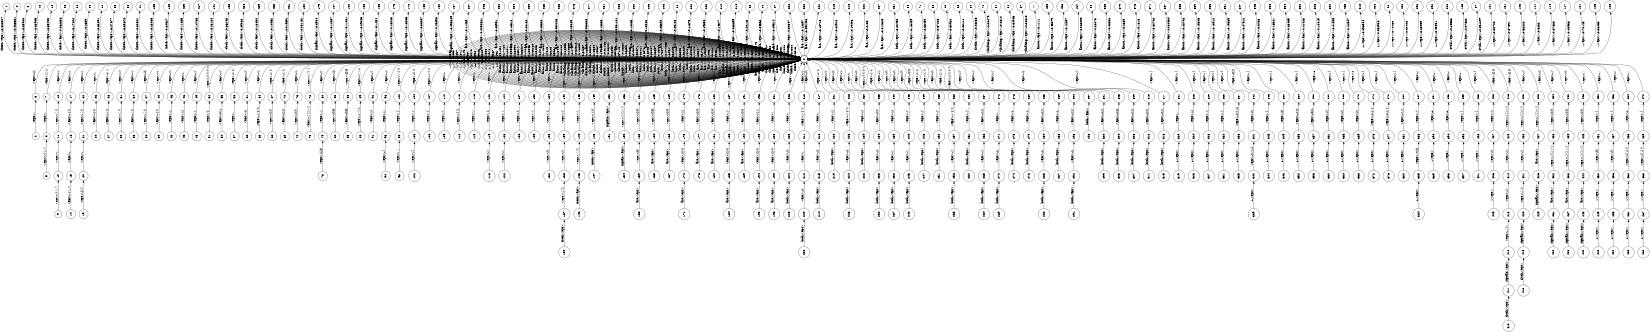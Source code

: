 digraph FST {
rankdir = LR;
size = "8.5,11";
label = "";
center = 1;
orientation = Landscape;
ranksep = "0.4";
nodesep = "0.25";
0 [label = "0", shape = circle, style = bold, fontsize = 14]
	0 -> 0 [label = "these:、/0.26516", fontsize = 14];
	0 -> 1 [label = "these:<eps>/-0.022827", fontsize = 14];
	0 -> 4 [label = "these:<eps>/-0.086631", fontsize = 14];
	0 -> 8 [label = "these:<eps>/-0.35926", fontsize = 14];
	0 -> 13 [label = "these:<eps>/-0.38905", fontsize = 14];
	0 -> 0 [label = "these:その/0.084534", fontsize = 14];
	0 -> 18 [label = "these:<eps>/-0.35442", fontsize = 14];
	0 -> 23 [label = "these:<eps>/0.062858", fontsize = 14];
	0 -> 0 [label = "these:この/-0.25365", fontsize = 14];
	0 -> 26 [label = "these:<eps>/-0.17022", fontsize = 14];
	0 -> 0 [label = "these:前記/0.087828", fontsize = 14];
	0 -> 0 [label = "these:し/0.30698", fontsize = 14];
	0 -> 0 [label = "these:これ/-0.30486", fontsize = 14];
	0 -> 29 [label = "these:<eps>/-0.2559", fontsize = 14];
	0 -> 32 [label = "these:<eps>/-0.63891", fontsize = 14];
	0 -> 35 [label = "these:<eps>/-0.27677", fontsize = 14];
	0 -> 0 [label = "these:する/0.28335", fontsize = 14];
	0 -> 0 [label = "these:各/-0.042006", fontsize = 14];
	0 -> 0 [label = "these:それ/-0.15692", fontsize = 14];
	0 -> 38 [label = "these:<eps>/-0.39678", fontsize = 14];
	0 -> 0 [label = "these:ら/-0.35437", fontsize = 14];
	0 -> 41 [label = "these:<eps>/-0.30541", fontsize = 14];
	0 -> 0 [label = "these:上記/0.086427", fontsize = 14];
	0 -> 0 [label = "these:それぞれ/0.067375", fontsize = 14];
	0 -> 0 [label = "these:両/-0.08912", fontsize = 14];
	0 -> 135 [label = "these:<eps>/-0.28025", fontsize = 14];
	0 -> 146 [label = "these:<eps>/0.20527", fontsize = 14];
	0 -> 409 [label = "these:<eps>/-0.11685", fontsize = 14];
	0 -> 417 [label = "these:<eps>/-0.14735", fontsize = 14];
	0 -> 141 [label = "these:<eps>/-0.28134", fontsize = 14];
	0 -> 153 [label = "clock:<eps>/-0.66246", fontsize = 14];
	0 -> 0 [label = "clock:時計/-0.27", fontsize = 14];
	0 -> 0 [label = "clock:ｌｋ/-0.058552", fontsize = 14];
	0 -> 424 [label = "clock:<eps>/0.29082", fontsize = 14];
	0 -> 429 [label = "clock:<eps>/-0.13454", fontsize = 14];
	0 -> 435 [label = "clock:<eps>/-0.14452", fontsize = 14];
	0 -> 441 [label = "clock:<eps>/-0.019591", fontsize = 14];
	0 -> 150 [label = "clock:<eps>/-0.051151", fontsize = 14];
	0 -> 0 [label = "clock:クロック/-0.75229", fontsize = 14];
	0 -> 0 [label = "clock:入力/0.26881", fontsize = 14];
	0 -> 0 [label = "clock:コラム/0.25119", fontsize = 14];
	0 -> 0 [label = "signals:データ/0.40807", fontsize = 14];
	0 -> 179 [label = "signals:<eps>/-0.3904", fontsize = 14];
	0 -> 0 [label = "signals:信号/-0.61987", fontsize = 14];
	0 -> 0 [label = "signals:波形/0.10457", fontsize = 14];
	0 -> 197 [label = "signals:<eps>/-0.12837", fontsize = 14];
	0 -> 192 [label = "signals:<eps>/-0.11021", fontsize = 14];
	0 -> 188 [label = "signals:<eps>/-0.29043", fontsize = 14];
	0 -> 183 [label = "signals:<eps>/-0.1454", fontsize = 14];
	0 -> 175 [label = "signals:<eps>/0.15048", fontsize = 14];
	0 -> 170 [label = "signals:<eps>/-0.15805", fontsize = 14];
	0 -> 166 [label = "signals:<eps>/-0.33067", fontsize = 14];
	0 -> 162 [label = "signals:<eps>/0.48898", fontsize = 14];
	0 -> 157 [label = "signals:<eps>/-0.095609", fontsize = 14];
	0 -> 0 [label = "are:それぞれ/-0.23583", fontsize = 14];
	0 -> 207 [label = "are:<eps>/-0.11469", fontsize = 14];
	0 -> 246 [label = "are:<eps>/0.0056521", fontsize = 14];
	0 -> 250 [label = "are:<eps>/-0.25991", fontsize = 14];
	0 -> 254 [label = "are:<eps>/-0.13518", fontsize = 14];
	0 -> 259 [label = "are:<eps>/-0.26132", fontsize = 14];
	0 -> 263 [label = "are:<eps>/-0.23338", fontsize = 14];
	0 -> 268 [label = "are:<eps>/-0.030046", fontsize = 14];
	0 -> 273 [label = "are:<eps>/0.25009", fontsize = 14];
	0 -> 277 [label = "are:<eps>/-0.088308", fontsize = 14];
	0 -> 281 [label = "are:<eps>/-0.18835", fontsize = 14];
	0 -> 286 [label = "are:<eps>/-0.0051101", fontsize = 14];
	0 -> 290 [label = "are:<eps>/-0.18065", fontsize = 14];
	0 -> 295 [label = "are:<eps>/0.15668", fontsize = 14];
	0 -> 298 [label = "are:<eps>/-0.25392", fontsize = 14];
	0 -> 50 [label = "are:<eps>/-0.23128", fontsize = 14];
	0 -> 0 [label = "are:を/-0.39481", fontsize = 14];
	0 -> 0 [label = "are:が/-0.48233", fontsize = 14];
	0 -> 0 [label = "are:に/0.1993", fontsize = 14];
	0 -> 0 [label = "are:れ/-0.11985", fontsize = 14];
	0 -> 302 [label = "are:<eps>/-0.11873", fontsize = 14];
	0 -> 306 [label = "are:<eps>/-0.19836", fontsize = 14];
	0 -> 310 [label = "are:<eps>/-0.14377", fontsize = 14];
	0 -> 314 [label = "are:<eps>/-0.088899", fontsize = 14];
	0 -> 53 [label = "are:<eps>/-0.20142", fontsize = 14];
	0 -> 0 [label = "are:は/-0.45172", fontsize = 14];
	0 -> 44 [label = "are:<eps>/-0.24562", fontsize = 14];
	0 -> 47 [label = "are:<eps>/-0.29514", fontsize = 14];
	0 -> 0 [label = "are:て/0.12694", fontsize = 14];
	0 -> 236 [label = "are:<eps>/0.30397", fontsize = 14];
	0 -> 202 [label = "are:<eps>/-0.12897", fontsize = 14];
	0 -> 241 [label = "are:<eps>/-0.090498", fontsize = 14];
	0 -> 213 [label = "are:<eps>/-0.13713", fontsize = 14];
	0 -> 218 [label = "are:<eps>/-0.22913", fontsize = 14];
	0 -> 222 [label = "are:<eps>/-0.19496", fontsize = 14];
	0 -> 227 [label = "are:<eps>/-0.2158", fontsize = 14];
	0 -> 231 [label = "are:<eps>/-0.014648", fontsize = 14];
	0 -> 56 [label = "both:<eps>/-0.20452", fontsize = 14];
	0 -> 0 [label = "both:その/0.10878", fontsize = 14];
	0 -> 0 [label = "both:また/0.20626", fontsize = 14];
	0 -> 0 [label = "both:と/0.1313", fontsize = 14];
	0 -> 0 [label = "both:とも/-0.35219", fontsize = 14];
	0 -> 0 [label = "both:、/0.36888", fontsize = 14];
	0 -> 0 [label = "both:これ/0.17603", fontsize = 14];
	0 -> 0 [label = "both:も/-0.022298", fontsize = 14];
	0 -> 0 [label = "both:各/0.16291", fontsize = 14];
	0 -> 0 [label = "both:それぞれ/-0.077033", fontsize = 14];
	0 -> 0 [label = "both:間/0.17867", fontsize = 14];
	0 -> 0 [label = "both:どちら/-0.13908", fontsize = 14];
	0 -> 0 [label = "both:両側/-0.26297", fontsize = 14];
	0 -> 71 [label = "both:<eps>/-0.16439", fontsize = 14];
	0 -> 0 [label = "both:両端/-0.30827", fontsize = 14];
	0 -> 68 [label = "both:<eps>/-0.36459", fontsize = 14];
	0 -> 0 [label = "both:双方/-0.5042", fontsize = 14];
	0 -> 0 [label = "both:共/-0.34872", fontsize = 14];
	0 -> 0 [label = "both:両者/-0.35411", fontsize = 14];
	0 -> 65 [label = "both:<eps>/-0.37228", fontsize = 14];
	0 -> 0 [label = "both:両方/-0.50671", fontsize = 14];
	0 -> 62 [label = "both:<eps>/-0.30984", fontsize = 14];
	0 -> 0 [label = "both:いずれ/-0.2626", fontsize = 14];
	0 -> 59 [label = "both:<eps>/-0.28111", fontsize = 14];
	0 -> 0 [label = "both:両/-0.49083", fontsize = 14];
	0 -> 0 [label = "clocks:もの/0.33355", fontsize = 14];
	0 -> 0 [label = "clocks:サイクル/0.26831", fontsize = 14];
	0 -> 0 [label = "clocks:ら/0.37115", fontsize = 14];
	0 -> 0 [label = "clocks:行/0.35486", fontsize = 14];
	0 -> 0 [label = "clocks:周波/0.3583", fontsize = 14];
	0 -> 0 [label = "clocks:ブロック/0.33221", fontsize = 14];
	0 -> 0 [label = "clocks:クロック/-0.51153", fontsize = 14];
	0 -> 74 [label = "clocks:<eps>/-0.28288", fontsize = 14];
	0 -> 0 [label = "clocks:時計/0.14615", fontsize = 14];
	0 -> 0 [label = "clocks:ｌｋ/0.15667", fontsize = 14];
	0 -> 0 [label = "clocks:計時/-0.15884", fontsize = 14];
	0 -> 0 [label = "vibrating:う/0.35331", fontsize = 14];
	0 -> 0 [label = "vibrating:発振/0.033214", fontsize = 14];
	0 -> 0 [label = "vibrating:せ/0.31267", fontsize = 14];
	0 -> 0 [label = "vibrating:発生/0.40395", fontsize = 14];
	0 -> 0 [label = "vibrating:振動/-0.52318", fontsize = 14];
	0 -> 0 [label = "vibrating:加振/-0.27577", fontsize = 14];
	0 -> 81 [label = "vibrating:<eps>/-0.23279", fontsize = 14];
	0 -> 84 [label = "vibrating:<eps>/-0.2814", fontsize = 14];
	0 -> 0 [label = "vibrating:変化/0.36536", fontsize = 14];
	0 -> 0 [label = "vibrating:電極/0.28033", fontsize = 14];
	0 -> 87 [label = "vibrating:<eps>/0.34945", fontsize = 14];
	0 -> 77 [label = "vibrating:<eps>/-0.26813", fontsize = 14];
	0 -> 0 [label = "about:周囲/0.050335", fontsize = 14];
	0 -> 0 [label = "about:ほぼ/-0.13941", fontsize = 14];
	0 -> 459 [label = "about:<eps>/-0.1111", fontsize = 14];
	0 -> 453 [label = "about:<eps>/-0.45279", fontsize = 14];
	0 -> 447 [label = "about:<eps>/-0.12257", fontsize = 14];
	0 -> 0 [label = "about:、/0.39631", fontsize = 14];
	0 -> 0 [label = "about:は/0.08543", fontsize = 14];
	0 -> 90 [label = "about:<eps>/0.068293", fontsize = 14];
	0 -> 0 [label = "about:が/0.17213", fontsize = 14];
	0 -> 0 [label = "about:例えば/0.14644", fontsize = 14];
	0 -> 0 [label = "about:略/-0.21215", fontsize = 14];
	0 -> 383 [label = "about:<eps>/0.28673", fontsize = 14];
	0 -> 379 [label = "about:<eps>/-0.28336", fontsize = 14];
	0 -> 375 [label = "about:<eps>/-0.2659", fontsize = 14];
	0 -> 371 [label = "about:<eps>/-0.1813", fontsize = 14];
	0 -> 367 [label = "about:<eps>/-0.62728", fontsize = 14];
	0 -> 363 [label = "about:<eps>/0.084484", fontsize = 14];
	0 -> 359 [label = "about:<eps>/-0.28708", fontsize = 14];
	0 -> 355 [label = "about:<eps>/-0.15348", fontsize = 14];
	0 -> 351 [label = "about:<eps>/-0.13912", fontsize = 14];
	0 -> 347 [label = "about:<eps>/-0.19339", fontsize = 14];
	0 -> 343 [label = "about:<eps>/-0.27512", fontsize = 14];
	0 -> 338 [label = "about:<eps>/-0.3466", fontsize = 14];
	0 -> 334 [label = "about:<eps>/0.16521", fontsize = 14];
	0 -> 330 [label = "about:<eps>/0.23439", fontsize = 14];
	0 -> 326 [label = "about:<eps>/0.41428", fontsize = 14];
	0 -> 0 [label = "about:凡そ/-0.25425", fontsize = 14];
	0 -> 0 [label = "about:およそ/-0.33253", fontsize = 14];
	0 -> 0 [label = "about:前後/-0.13543", fontsize = 14];
	0 -> 0 [label = "about:周り/-0.18344", fontsize = 14];
	0 -> 0 [label = "about:付近/-0.025224", fontsize = 14];
	0 -> 322 [label = "about:<eps>/0.10419", fontsize = 14];
	0 -> 0 [label = "about:約/-0.64517", fontsize = 14];
	0 -> 0 [label = "about:中心/-0.26094", fontsize = 14];
	0 -> 0 [label = "about:程度/-0.58508", fontsize = 14];
	0 -> 0 [label = "about:概ね/-0.22011", fontsize = 14];
	0 -> 465 [label = "about:<eps>/-0.21355", fontsize = 14];
	0 -> 0 [label = "about:回り/-0.17724", fontsize = 14];
	0 -> 0 [label = "about:関/-0.041451", fontsize = 14];
	0 -> 318 [label = "about:<eps>/0.41507", fontsize = 14];
	0 -> 404 [label = "1:<eps>/-0.096944", fontsize = 14];
	0 -> 0 [label = "1:1/-0.2192", fontsize = 14];
	0 -> 93 [label = "1:<eps>/0.052983", fontsize = 14];
	0 -> 0 [label = "1:１/-0.69307", fontsize = 14];
	0 -> 0 [label = "1:１９/0.11972", fontsize = 14];
	0 -> 0 [label = "1:１２/0.11065", fontsize = 14];
	0 -> 400 [label = "1:<eps>/-0.72469", fontsize = 14];
	0 -> 396 [label = "1:<eps>/-0.39923", fontsize = 14];
	0 -> 392 [label = "1:<eps>/-0.25959", fontsize = 14];
	0 -> 388 [label = "1:<eps>/-0.43591", fontsize = 14];
	0 -> 0 [label = "/:：/0.065385", fontsize = 14];
	0 -> 0 [label = "/:＆/-0.069903", fontsize = 14];
	0 -> 0 [label = "/:−/0.05982", fontsize = 14];
	0 -> 0 [label = "/:及び/0.10575", fontsize = 14];
	0 -> 0 [label = "/://-0.53097", fontsize = 14];
	0 -> 0 [label = "/:又/0.071175", fontsize = 14];
	0 -> 0 [label = "/:／/-0.71471", fontsize = 14];
	0 -> 0 [label = "/:・/-0.40467", fontsize = 14];
	0 -> 105 [label = "2vdd:<eps>/-0.13556", fontsize = 14];
	0 -> 97 [label = "2vdd:<eps>/-0.07882", fontsize = 14];
	0 -> 101 [label = "2vdd:<eps>/-0.051297", fontsize = 14];
	0 -> 131 [label = ".:<eps>/-0.60702", fontsize = 14];
	0 -> 108 [label = ".:<eps>/-0.37591", fontsize = 14];
	0 -> 111 [label = ".:<eps>/-0.56222", fontsize = 14];
	0 -> 0 [label = ".:。/-0.62093", fontsize = 14];
	0 -> 114 [label = ".:<eps>/-0.5232", fontsize = 14];
	0 -> 117 [label = ".:<eps>/-0.67686", fontsize = 14];
	0 -> 121 [label = ".:<eps>/-0.40936", fontsize = 14];
	0 -> 0 [label = ".:る/-0.36042", fontsize = 14];
	0 -> 125 [label = ".:<eps>/-0.70148", fontsize = 14];
	0 -> 128 [label = ".:<eps>/-0.38263", fontsize = 14];
1 [label = "1", shape = circle, style = solid, fontsize = 14]
2 [label = "2", shape = circle, style = solid, fontsize = 14]
	2 -> 3 [label = "<eps>:、", fontsize = 14];
3 [label = "3", shape = circle, style = solid, fontsize = 14]
	3 -> 0 [label = "<eps>:各", fontsize = 14];
4 [label = "4", shape = circle, style = solid, fontsize = 14]
5 [label = "5", shape = circle, style = solid, fontsize = 14]
	5 -> 6 [label = "<eps>:そして", fontsize = 14];
6 [label = "6", shape = circle, style = solid, fontsize = 14]
	6 -> 7 [label = "<eps>:、", fontsize = 14];
7 [label = "7", shape = circle, style = solid, fontsize = 14]
	7 -> 0 [label = "<eps>:この", fontsize = 14];
8 [label = "8", shape = circle, style = solid, fontsize = 14]
9 [label = "9", shape = circle, style = solid, fontsize = 14]
	9 -> 10 [label = "<eps>:そして", fontsize = 14];
10 [label = "10", shape = circle, style = solid, fontsize = 14]
	10 -> 11 [label = "<eps>:、", fontsize = 14];
11 [label = "11", shape = circle, style = solid, fontsize = 14]
	11 -> 12 [label = "<eps>:これ", fontsize = 14];
12 [label = "12", shape = circle, style = solid, fontsize = 14]
	12 -> 0 [label = "<eps>:ら", fontsize = 14];
13 [label = "13", shape = circle, style = solid, fontsize = 14]
14 [label = "14", shape = circle, style = solid, fontsize = 14]
	14 -> 15 [label = "<eps>:そして", fontsize = 14];
15 [label = "15", shape = circle, style = solid, fontsize = 14]
	15 -> 16 [label = "<eps>:、", fontsize = 14];
16 [label = "16", shape = circle, style = solid, fontsize = 14]
	16 -> 17 [label = "<eps>:それ", fontsize = 14];
17 [label = "17", shape = circle, style = solid, fontsize = 14]
	17 -> 0 [label = "<eps>:ら", fontsize = 14];
18 [label = "18", shape = circle, style = solid, fontsize = 14]
19 [label = "19", shape = circle, style = solid, fontsize = 14]
	19 -> 20 [label = "<eps>:また", fontsize = 14];
20 [label = "20", shape = circle, style = solid, fontsize = 14]
	20 -> 21 [label = "<eps>:、", fontsize = 14];
21 [label = "21", shape = circle, style = solid, fontsize = 14]
	21 -> 22 [label = "<eps>:これ", fontsize = 14];
22 [label = "22", shape = circle, style = solid, fontsize = 14]
	22 -> 0 [label = "<eps>:ら", fontsize = 14];
23 [label = "23", shape = circle, style = solid, fontsize = 14]
24 [label = "24", shape = circle, style = solid, fontsize = 14]
	24 -> 25 [label = "<eps>:なお", fontsize = 14];
25 [label = "25", shape = circle, style = solid, fontsize = 14]
	25 -> 0 [label = "<eps>:、", fontsize = 14];
26 [label = "26", shape = circle, style = solid, fontsize = 14]
27 [label = "27", shape = circle, style = solid, fontsize = 14]
	27 -> 28 [label = "<eps>:この", fontsize = 14];
28 [label = "28", shape = circle, style = solid, fontsize = 14]
	28 -> 0 [label = "<eps>:よう", fontsize = 14];
29 [label = "29", shape = circle, style = solid, fontsize = 14]
30 [label = "30", shape = circle, style = solid, fontsize = 14]
	30 -> 31 [label = "<eps>:これ", fontsize = 14];
31 [label = "31", shape = circle, style = solid, fontsize = 14]
	31 -> 0 [label = "<eps>:の", fontsize = 14];
32 [label = "32", shape = circle, style = solid, fontsize = 14]
33 [label = "33", shape = circle, style = solid, fontsize = 14]
	33 -> 34 [label = "<eps>:これ", fontsize = 14];
34 [label = "34", shape = circle, style = solid, fontsize = 14]
	34 -> 0 [label = "<eps>:ら", fontsize = 14];
35 [label = "35", shape = circle, style = solid, fontsize = 14]
36 [label = "36", shape = circle, style = solid, fontsize = 14]
	36 -> 37 [label = "<eps>:これ", fontsize = 14];
37 [label = "37", shape = circle, style = solid, fontsize = 14]
	37 -> 0 [label = "<eps>:等", fontsize = 14];
38 [label = "38", shape = circle, style = solid, fontsize = 14]
39 [label = "39", shape = circle, style = solid, fontsize = 14]
	39 -> 40 [label = "<eps>:それ", fontsize = 14];
40 [label = "40", shape = circle, style = solid, fontsize = 14]
	40 -> 0 [label = "<eps>:ら", fontsize = 14];
41 [label = "41", shape = circle, style = solid, fontsize = 14]
42 [label = "42", shape = circle, style = solid, fontsize = 14]
	42 -> 43 [label = "<eps>:ら", fontsize = 14];
43 [label = "43", shape = circle, style = solid, fontsize = 14]
	43 -> 0 [label = "<eps>:の", fontsize = 14];
44 [label = "44", shape = circle, style = solid, fontsize = 14]
45 [label = "45", shape = circle, style = solid, fontsize = 14]
	45 -> 46 [label = "<eps>:は", fontsize = 14];
46 [label = "46", shape = circle, style = solid, fontsize = 14]
	46 -> 0 [label = "<eps>:、", fontsize = 14];
47 [label = "47", shape = circle, style = solid, fontsize = 14]
48 [label = "48", shape = circle, style = solid, fontsize = 14]
	48 -> 49 [label = "<eps>:と", fontsize = 14];
49 [label = "49", shape = circle, style = solid, fontsize = 14]
	49 -> 0 [label = "<eps>:が", fontsize = 14];
50 [label = "50", shape = circle, style = solid, fontsize = 14]
51 [label = "51", shape = circle, style = solid, fontsize = 14]
	51 -> 52 [label = "<eps>:を", fontsize = 14];
52 [label = "52", shape = circle, style = solid, fontsize = 14]
	52 -> 0 [label = "<eps>:それぞれ", fontsize = 14];
53 [label = "53", shape = circle, style = solid, fontsize = 14]
54 [label = "54", shape = circle, style = solid, fontsize = 14]
	54 -> 55 [label = "<eps>:同士", fontsize = 14];
55 [label = "55", shape = circle, style = solid, fontsize = 14]
	55 -> 0 [label = "<eps>:が", fontsize = 14];
56 [label = "56", shape = circle, style = solid, fontsize = 14]
57 [label = "57", shape = circle, style = solid, fontsize = 14]
	57 -> 58 [label = "<eps>:、", fontsize = 14];
58 [label = "58", shape = circle, style = solid, fontsize = 14]
	58 -> 0 [label = "<eps>:とも", fontsize = 14];
59 [label = "59", shape = circle, style = solid, fontsize = 14]
60 [label = "60", shape = circle, style = solid, fontsize = 14]
	60 -> 61 [label = "<eps>:両", fontsize = 14];
61 [label = "61", shape = circle, style = solid, fontsize = 14]
	61 -> 0 [label = "<eps>:方", fontsize = 14];
62 [label = "62", shape = circle, style = solid, fontsize = 14]
63 [label = "63", shape = circle, style = solid, fontsize = 14]
	63 -> 64 [label = "<eps>:いずれ", fontsize = 14];
64 [label = "64", shape = circle, style = solid, fontsize = 14]
	64 -> 0 [label = "<eps>:も", fontsize = 14];
65 [label = "65", shape = circle, style = solid, fontsize = 14]
66 [label = "66", shape = circle, style = solid, fontsize = 14]
	66 -> 67 [label = "<eps>:両方", fontsize = 14];
67 [label = "67", shape = circle, style = solid, fontsize = 14]
	67 -> 0 [label = "<eps>:とも", fontsize = 14];
68 [label = "68", shape = circle, style = solid, fontsize = 14]
69 [label = "69", shape = circle, style = solid, fontsize = 14]
	69 -> 70 [label = "<eps>:双方", fontsize = 14];
70 [label = "70", shape = circle, style = solid, fontsize = 14]
	70 -> 0 [label = "<eps>:とも", fontsize = 14];
71 [label = "71", shape = circle, style = solid, fontsize = 14]
72 [label = "72", shape = circle, style = solid, fontsize = 14]
	72 -> 73 [label = "<eps>:何れ", fontsize = 14];
73 [label = "73", shape = circle, style = solid, fontsize = 14]
	73 -> 0 [label = "<eps>:も", fontsize = 14];
74 [label = "74", shape = circle, style = solid, fontsize = 14]
75 [label = "75", shape = circle, style = solid, fontsize = 14]
	75 -> 76 [label = "<eps>:クロック", fontsize = 14];
76 [label = "76", shape = circle, style = solid, fontsize = 14]
	76 -> 0 [label = "<eps>:ｃｋ１", fontsize = 14];
77 [label = "77", shape = circle, style = solid, fontsize = 14]
78 [label = "78", shape = circle, style = solid, fontsize = 14]
	78 -> 79 [label = "<eps>:振動", fontsize = 14];
79 [label = "79", shape = circle, style = solid, fontsize = 14]
	79 -> 80 [label = "<eps>:さ", fontsize = 14];
80 [label = "80", shape = circle, style = solid, fontsize = 14]
	80 -> 0 [label = "<eps>:せ", fontsize = 14];
81 [label = "81", shape = circle, style = solid, fontsize = 14]
82 [label = "82", shape = circle, style = solid, fontsize = 14]
	82 -> 83 [label = "<eps>:振動", fontsize = 14];
83 [label = "83", shape = circle, style = solid, fontsize = 14]
	83 -> 0 [label = "<eps>:型", fontsize = 14];
84 [label = "84", shape = circle, style = solid, fontsize = 14]
85 [label = "85", shape = circle, style = solid, fontsize = 14]
	85 -> 86 [label = "<eps>:振動", fontsize = 14];
86 [label = "86", shape = circle, style = solid, fontsize = 14]
	86 -> 0 [label = "<eps>:電極", fontsize = 14];
87 [label = "87", shape = circle, style = solid, fontsize = 14]
88 [label = "88", shape = circle, style = solid, fontsize = 14]
	88 -> 89 [label = "<eps>:レベル", fontsize = 14];
89 [label = "89", shape = circle, style = solid, fontsize = 14]
	89 -> 0 [label = "<eps>:センサ", fontsize = 14];
90 [label = "90", shape = circle, style = solid, fontsize = 14]
91 [label = "91", shape = circle, style = solid, fontsize = 14]
	91 -> 92 [label = "<eps>:は", fontsize = 14];
92 [label = "92", shape = circle, style = solid, fontsize = 14]
	92 -> 0 [label = "<eps>:０", fontsize = 14];
93 [label = "93", shape = circle, style = solid, fontsize = 14]
94 [label = "94", shape = circle, style = solid, fontsize = 14]
	94 -> 95 [label = "<eps>:２", fontsize = 14];
95 [label = "95", shape = circle, style = solid, fontsize = 14]
	95 -> 96 [label = "<eps>:に", fontsize = 14];
96 [label = "96", shape = circle, style = solid, fontsize = 14]
	96 -> 0 [label = "<eps>:示", fontsize = 14];
97 [label = "97", shape = circle, style = solid, fontsize = 14]
98 [label = "98", shape = circle, style = solid, fontsize = 14]
	98 -> 99 [label = "<eps>:（", fontsize = 14];
99 [label = "99", shape = circle, style = solid, fontsize = 14]
	99 -> 100 [label = "<eps>:２", fontsize = 14];
100 [label = "100", shape = circle, style = solid, fontsize = 14]
	100 -> 0 [label = "<eps>:ｖｄｄ", fontsize = 14];
101 [label = "101", shape = circle, style = solid, fontsize = 14]
102 [label = "102", shape = circle, style = solid, fontsize = 14]
	102 -> 103 [label = "<eps>:２", fontsize = 14];
103 [label = "103", shape = circle, style = solid, fontsize = 14]
	103 -> 104 [label = "<eps>:ｖ", fontsize = 14];
104 [label = "104", shape = circle, style = solid, fontsize = 14]
	104 -> 0 [label = "<eps>:ｄｄ", fontsize = 14];
105 [label = "105", shape = circle, style = solid, fontsize = 14]
106 [label = "106", shape = circle, style = solid, fontsize = 14]
	106 -> 107 [label = "<eps>:２", fontsize = 14];
107 [label = "107", shape = circle, style = solid, fontsize = 14]
	107 -> 0 [label = "<eps>:ｖｄｄ", fontsize = 14];
108 [label = "108", shape = circle, style = solid, fontsize = 14]
109 [label = "109", shape = circle, style = solid, fontsize = 14]
	109 -> 110 [label = "<eps>:た", fontsize = 14];
110 [label = "110", shape = circle, style = solid, fontsize = 14]
	110 -> 0 [label = "<eps>:。", fontsize = 14];
111 [label = "111", shape = circle, style = solid, fontsize = 14]
112 [label = "112", shape = circle, style = solid, fontsize = 14]
	112 -> 113 [label = "<eps>:する", fontsize = 14];
113 [label = "113", shape = circle, style = solid, fontsize = 14]
	113 -> 0 [label = "<eps>:。", fontsize = 14];
114 [label = "114", shape = circle, style = solid, fontsize = 14]
115 [label = "115", shape = circle, style = solid, fontsize = 14]
	115 -> 116 [label = "<eps>:い", fontsize = 14];
116 [label = "116", shape = circle, style = solid, fontsize = 14]
	116 -> 0 [label = "<eps>:。", fontsize = 14];
117 [label = "117", shape = circle, style = solid, fontsize = 14]
118 [label = "118", shape = circle, style = solid, fontsize = 14]
	118 -> 119 [label = "<eps>:い", fontsize = 14];
119 [label = "119", shape = circle, style = solid, fontsize = 14]
	119 -> 120 [label = "<eps>:る", fontsize = 14];
120 [label = "120", shape = circle, style = solid, fontsize = 14]
	120 -> 0 [label = "<eps>:。", fontsize = 14];
121 [label = "121", shape = circle, style = solid, fontsize = 14]
122 [label = "122", shape = circle, style = solid, fontsize = 14]
	122 -> 123 [label = "<eps>:い", fontsize = 14];
123 [label = "123", shape = circle, style = solid, fontsize = 14]
	123 -> 124 [label = "<eps>:く", fontsize = 14];
124 [label = "124", shape = circle, style = solid, fontsize = 14]
	124 -> 0 [label = "<eps>:。", fontsize = 14];
125 [label = "125", shape = circle, style = solid, fontsize = 14]
126 [label = "126", shape = circle, style = solid, fontsize = 14]
	126 -> 127 [label = "<eps>:る", fontsize = 14];
127 [label = "127", shape = circle, style = solid, fontsize = 14]
	127 -> 0 [label = "<eps>:。", fontsize = 14];
128 [label = "128", shape = circle, style = solid, fontsize = 14]
129 [label = "129", shape = circle, style = solid, fontsize = 14]
	129 -> 130 [label = "<eps>:う", fontsize = 14];
130 [label = "130", shape = circle, style = solid, fontsize = 14]
	130 -> 0 [label = "<eps>:。", fontsize = 14];
131 [label = "131", shape = circle, style = solid, fontsize = 14]
132 [label = "132", shape = circle, style = solid, fontsize = 14]
	132 -> 133 [label = "<eps>:あ", fontsize = 14];
133 [label = "133", shape = circle, style = solid, fontsize = 14]
	133 -> 134 [label = "<eps>:る", fontsize = 14];
134 [label = "134", shape = circle, style = solid, fontsize = 14]
	134 -> 0 [label = "<eps>:。", fontsize = 14];
135 [label = "135", shape = circle, style = solid, fontsize = 14]
136 [label = "136", shape = circle, style = solid, fontsize = 14]
	136 -> 137 [label = "clock:<eps>", fontsize = 14];
137 [label = "137", shape = circle, style = solid, fontsize = 14]
	137 -> 138 [label = "<eps>:これ", fontsize = 14];
138 [label = "138", shape = circle, style = solid, fontsize = 14]
	138 -> 139 [label = "<eps>:ら", fontsize = 14];
139 [label = "139", shape = circle, style = solid, fontsize = 14]
	139 -> 140 [label = "<eps>:の", fontsize = 14];
140 [label = "140", shape = circle, style = solid, fontsize = 14]
	140 -> 0 [label = "<eps>:クロック", fontsize = 14];
141 [label = "141", shape = circle, style = solid, fontsize = 14]
142 [label = "142", shape = circle, style = solid, fontsize = 14]
	142 -> 143 [label = "clock:<eps>", fontsize = 14];
143 [label = "143", shape = circle, style = solid, fontsize = 14]
	143 -> 144 [label = "<eps>:これ", fontsize = 14];
144 [label = "144", shape = circle, style = solid, fontsize = 14]
	144 -> 145 [label = "<eps>:ら", fontsize = 14];
145 [label = "145", shape = circle, style = solid, fontsize = 14]
	145 -> 0 [label = "<eps>:クロック", fontsize = 14];
146 [label = "146", shape = circle, style = solid, fontsize = 14]
147 [label = "147", shape = circle, style = solid, fontsize = 14]
	147 -> 148 [label = "clock:<eps>", fontsize = 14];
148 [label = "148", shape = circle, style = solid, fontsize = 14]
	148 -> 149 [label = "<eps>:上記", fontsize = 14];
149 [label = "149", shape = circle, style = solid, fontsize = 14]
	149 -> 0 [label = "<eps>:クロック", fontsize = 14];
150 [label = "150", shape = circle, style = solid, fontsize = 14]
151 [label = "151", shape = circle, style = solid, fontsize = 14]
	151 -> 152 [label = "signals:<eps>", fontsize = 14];
152 [label = "152", shape = circle, style = solid, fontsize = 14]
	152 -> 0 [label = "<eps>:クロック", fontsize = 14];
153 [label = "153", shape = circle, style = solid, fontsize = 14]
154 [label = "154", shape = circle, style = solid, fontsize = 14]
	154 -> 155 [label = "signals:<eps>", fontsize = 14];
155 [label = "155", shape = circle, style = solid, fontsize = 14]
	155 -> 156 [label = "<eps>:クロック", fontsize = 14];
156 [label = "156", shape = circle, style = solid, fontsize = 14]
	156 -> 0 [label = "<eps>:信号", fontsize = 14];
157 [label = "157", shape = circle, style = solid, fontsize = 14]
158 [label = "158", shape = circle, style = solid, fontsize = 14]
	158 -> 159 [label = "are:<eps>", fontsize = 14];
159 [label = "159", shape = circle, style = solid, fontsize = 14]
	159 -> 160 [label = "<eps>:値", fontsize = 14];
160 [label = "160", shape = circle, style = solid, fontsize = 14]
	160 -> 161 [label = "<eps>:信号", fontsize = 14];
161 [label = "161", shape = circle, style = solid, fontsize = 14]
	161 -> 0 [label = "<eps>:は", fontsize = 14];
162 [label = "162", shape = circle, style = solid, fontsize = 14]
163 [label = "163", shape = circle, style = solid, fontsize = 14]
	163 -> 164 [label = "are:<eps>", fontsize = 14];
164 [label = "164", shape = circle, style = solid, fontsize = 14]
	164 -> 165 [label = "<eps>:振動", fontsize = 14];
165 [label = "165", shape = circle, style = solid, fontsize = 14]
	165 -> 0 [label = "<eps>:を", fontsize = 14];
166 [label = "166", shape = circle, style = solid, fontsize = 14]
167 [label = "167", shape = circle, style = solid, fontsize = 14]
	167 -> 168 [label = "are:<eps>", fontsize = 14];
168 [label = "168", shape = circle, style = solid, fontsize = 14]
	168 -> 169 [label = "<eps>:信号", fontsize = 14];
169 [label = "169", shape = circle, style = solid, fontsize = 14]
	169 -> 0 [label = "<eps>:は", fontsize = 14];
170 [label = "170", shape = circle, style = solid, fontsize = 14]
171 [label = "171", shape = circle, style = solid, fontsize = 14]
	171 -> 172 [label = "are:<eps>", fontsize = 14];
172 [label = "172", shape = circle, style = solid, fontsize = 14]
	172 -> 173 [label = "<eps>:信号", fontsize = 14];
173 [label = "173", shape = circle, style = solid, fontsize = 14]
	173 -> 174 [label = "<eps>:は", fontsize = 14];
174 [label = "174", shape = circle, style = solid, fontsize = 14]
	174 -> 0 [label = "<eps>:、", fontsize = 14];
175 [label = "175", shape = circle, style = solid, fontsize = 14]
176 [label = "176", shape = circle, style = solid, fontsize = 14]
	176 -> 177 [label = "are:<eps>", fontsize = 14];
177 [label = "177", shape = circle, style = solid, fontsize = 14]
	177 -> 178 [label = "<eps>:信号", fontsize = 14];
178 [label = "178", shape = circle, style = solid, fontsize = 14]
	178 -> 0 [label = "<eps>:と", fontsize = 14];
179 [label = "179", shape = circle, style = solid, fontsize = 14]
180 [label = "180", shape = circle, style = solid, fontsize = 14]
	180 -> 181 [label = "are:<eps>", fontsize = 14];
181 [label = "181", shape = circle, style = solid, fontsize = 14]
	181 -> 182 [label = "<eps>:信号", fontsize = 14];
182 [label = "182", shape = circle, style = solid, fontsize = 14]
	182 -> 0 [label = "<eps>:が", fontsize = 14];
183 [label = "183", shape = circle, style = solid, fontsize = 14]
184 [label = "184", shape = circle, style = solid, fontsize = 14]
	184 -> 185 [label = "are:<eps>", fontsize = 14];
185 [label = "185", shape = circle, style = solid, fontsize = 14]
	185 -> 186 [label = "<eps>:信号", fontsize = 14];
186 [label = "186", shape = circle, style = solid, fontsize = 14]
	186 -> 187 [label = "<eps>:が", fontsize = 14];
187 [label = "187", shape = circle, style = solid, fontsize = 14]
	187 -> 0 [label = "<eps>:それぞれ", fontsize = 14];
188 [label = "188", shape = circle, style = solid, fontsize = 14]
189 [label = "189", shape = circle, style = solid, fontsize = 14]
	189 -> 190 [label = "are:<eps>", fontsize = 14];
190 [label = "190", shape = circle, style = solid, fontsize = 14]
	190 -> 191 [label = "<eps>:信号", fontsize = 14];
191 [label = "191", shape = circle, style = solid, fontsize = 14]
	191 -> 0 [label = "<eps>:を", fontsize = 14];
192 [label = "192", shape = circle, style = solid, fontsize = 14]
193 [label = "193", shape = circle, style = solid, fontsize = 14]
	193 -> 194 [label = "are:<eps>", fontsize = 14];
194 [label = "194", shape = circle, style = solid, fontsize = 14]
	194 -> 195 [label = "<eps>:信号", fontsize = 14];
195 [label = "195", shape = circle, style = solid, fontsize = 14]
	195 -> 196 [label = "<eps>:など", fontsize = 14];
196 [label = "196", shape = circle, style = solid, fontsize = 14]
	196 -> 0 [label = "<eps>:が", fontsize = 14];
197 [label = "197", shape = circle, style = solid, fontsize = 14]
198 [label = "198", shape = circle, style = solid, fontsize = 14]
	198 -> 199 [label = "are:<eps>", fontsize = 14];
199 [label = "199", shape = circle, style = solid, fontsize = 14]
	199 -> 200 [label = "<eps>:信号", fontsize = 14];
200 [label = "200", shape = circle, style = solid, fontsize = 14]
	200 -> 201 [label = "<eps>:）", fontsize = 14];
201 [label = "201", shape = circle, style = solid, fontsize = 14]
	201 -> 0 [label = "<eps>:が", fontsize = 14];
202 [label = "202", shape = circle, style = solid, fontsize = 14]
203 [label = "203", shape = circle, style = solid, fontsize = 14]
	203 -> 204 [label = "both:<eps>", fontsize = 14];
204 [label = "204", shape = circle, style = solid, fontsize = 14]
	204 -> 205 [label = "<eps>:は", fontsize = 14];
205 [label = "205", shape = circle, style = solid, fontsize = 14]
	205 -> 206 [label = "<eps>:、", fontsize = 14];
206 [label = "206", shape = circle, style = solid, fontsize = 14]
	206 -> 0 [label = "<eps>:とも", fontsize = 14];
207 [label = "207", shape = circle, style = solid, fontsize = 14]
208 [label = "208", shape = circle, style = solid, fontsize = 14]
	208 -> 209 [label = "both:<eps>", fontsize = 14];
209 [label = "209", shape = circle, style = solid, fontsize = 14]
	209 -> 210 [label = "<eps>:は", fontsize = 14];
210 [label = "210", shape = circle, style = solid, fontsize = 14]
	210 -> 211 [label = "<eps>:、", fontsize = 14];
211 [label = "211", shape = circle, style = solid, fontsize = 14]
	211 -> 212 [label = "<eps>:いずれ", fontsize = 14];
212 [label = "212", shape = circle, style = solid, fontsize = 14]
	212 -> 0 [label = "<eps>:も", fontsize = 14];
213 [label = "213", shape = circle, style = solid, fontsize = 14]
214 [label = "214", shape = circle, style = solid, fontsize = 14]
	214 -> 215 [label = "both:<eps>", fontsize = 14];
215 [label = "215", shape = circle, style = solid, fontsize = 14]
	215 -> 216 [label = "<eps>:は", fontsize = 14];
216 [label = "216", shape = circle, style = solid, fontsize = 14]
	216 -> 217 [label = "<eps>:、", fontsize = 14];
217 [label = "217", shape = circle, style = solid, fontsize = 14]
	217 -> 0 [label = "<eps>:共", fontsize = 14];
218 [label = "218", shape = circle, style = solid, fontsize = 14]
219 [label = "219", shape = circle, style = solid, fontsize = 14]
	219 -> 220 [label = "both:<eps>", fontsize = 14];
220 [label = "220", shape = circle, style = solid, fontsize = 14]
	220 -> 221 [label = "<eps>:は", fontsize = 14];
221 [label = "221", shape = circle, style = solid, fontsize = 14]
	221 -> 0 [label = "<eps>:とも", fontsize = 14];
222 [label = "222", shape = circle, style = solid, fontsize = 14]
223 [label = "223", shape = circle, style = solid, fontsize = 14]
	223 -> 224 [label = "both:<eps>", fontsize = 14];
224 [label = "224", shape = circle, style = solid, fontsize = 14]
	224 -> 225 [label = "<eps>:は", fontsize = 14];
225 [label = "225", shape = circle, style = solid, fontsize = 14]
	225 -> 226 [label = "<eps>:いずれ", fontsize = 14];
226 [label = "226", shape = circle, style = solid, fontsize = 14]
	226 -> 0 [label = "<eps>:も", fontsize = 14];
227 [label = "227", shape = circle, style = solid, fontsize = 14]
228 [label = "228", shape = circle, style = solid, fontsize = 14]
	228 -> 229 [label = "both:<eps>", fontsize = 14];
229 [label = "229", shape = circle, style = solid, fontsize = 14]
	229 -> 230 [label = "<eps>:は", fontsize = 14];
230 [label = "230", shape = circle, style = solid, fontsize = 14]
	230 -> 0 [label = "<eps>:共", fontsize = 14];
231 [label = "231", shape = circle, style = solid, fontsize = 14]
232 [label = "232", shape = circle, style = solid, fontsize = 14]
	232 -> 233 [label = "both:<eps>", fontsize = 14];
233 [label = "233", shape = circle, style = solid, fontsize = 14]
	233 -> 234 [label = "<eps>:は", fontsize = 14];
234 [label = "234", shape = circle, style = solid, fontsize = 14]
	234 -> 235 [label = "<eps>:何れ", fontsize = 14];
235 [label = "235", shape = circle, style = solid, fontsize = 14]
	235 -> 0 [label = "<eps>:も", fontsize = 14];
236 [label = "236", shape = circle, style = solid, fontsize = 14]
237 [label = "237", shape = circle, style = solid, fontsize = 14]
	237 -> 238 [label = "both:<eps>", fontsize = 14];
238 [label = "238", shape = circle, style = solid, fontsize = 14]
	238 -> 239 [label = "<eps>:と", fontsize = 14];
239 [label = "239", shape = circle, style = solid, fontsize = 14]
	239 -> 240 [label = "<eps>:は", fontsize = 14];
240 [label = "240", shape = circle, style = solid, fontsize = 14]
	240 -> 0 [label = "<eps>:、", fontsize = 14];
241 [label = "241", shape = circle, style = solid, fontsize = 14]
242 [label = "242", shape = circle, style = solid, fontsize = 14]
	242 -> 243 [label = "both:<eps>", fontsize = 14];
243 [label = "243", shape = circle, style = solid, fontsize = 14]
	243 -> 244 [label = "<eps>:と", fontsize = 14];
244 [label = "244", shape = circle, style = solid, fontsize = 14]
	244 -> 245 [label = "<eps>:が", fontsize = 14];
245 [label = "245", shape = circle, style = solid, fontsize = 14]
	245 -> 0 [label = "<eps>:共", fontsize = 14];
246 [label = "246", shape = circle, style = solid, fontsize = 14]
247 [label = "247", shape = circle, style = solid, fontsize = 14]
	247 -> 248 [label = "both:<eps>", fontsize = 14];
248 [label = "248", shape = circle, style = solid, fontsize = 14]
	248 -> 249 [label = "<eps>:が", fontsize = 14];
249 [label = "249", shape = circle, style = solid, fontsize = 14]
	249 -> 0 [label = "<eps>:それぞれ", fontsize = 14];
250 [label = "250", shape = circle, style = solid, fontsize = 14]
251 [label = "251", shape = circle, style = solid, fontsize = 14]
	251 -> 252 [label = "both:<eps>", fontsize = 14];
252 [label = "252", shape = circle, style = solid, fontsize = 14]
	252 -> 253 [label = "<eps>:が", fontsize = 14];
253 [label = "253", shape = circle, style = solid, fontsize = 14]
	253 -> 0 [label = "<eps>:とも", fontsize = 14];
254 [label = "254", shape = circle, style = solid, fontsize = 14]
255 [label = "255", shape = circle, style = solid, fontsize = 14]
	255 -> 256 [label = "both:<eps>", fontsize = 14];
256 [label = "256", shape = circle, style = solid, fontsize = 14]
	256 -> 257 [label = "<eps>:が", fontsize = 14];
257 [label = "257", shape = circle, style = solid, fontsize = 14]
	257 -> 258 [label = "<eps>:いずれ", fontsize = 14];
258 [label = "258", shape = circle, style = solid, fontsize = 14]
	258 -> 0 [label = "<eps>:も", fontsize = 14];
259 [label = "259", shape = circle, style = solid, fontsize = 14]
260 [label = "260", shape = circle, style = solid, fontsize = 14]
	260 -> 261 [label = "both:<eps>", fontsize = 14];
261 [label = "261", shape = circle, style = solid, fontsize = 14]
	261 -> 262 [label = "<eps>:が", fontsize = 14];
262 [label = "262", shape = circle, style = solid, fontsize = 14]
	262 -> 0 [label = "<eps>:共", fontsize = 14];
263 [label = "263", shape = circle, style = solid, fontsize = 14]
264 [label = "264", shape = circle, style = solid, fontsize = 14]
	264 -> 265 [label = "both:<eps>", fontsize = 14];
265 [label = "265", shape = circle, style = solid, fontsize = 14]
	265 -> 266 [label = "<eps>:が", fontsize = 14];
266 [label = "266", shape = circle, style = solid, fontsize = 14]
	266 -> 267 [label = "<eps>:双方", fontsize = 14];
267 [label = "267", shape = circle, style = solid, fontsize = 14]
	267 -> 0 [label = "<eps>:共", fontsize = 14];
268 [label = "268", shape = circle, style = solid, fontsize = 14]
269 [label = "269", shape = circle, style = solid, fontsize = 14]
	269 -> 270 [label = "both:<eps>", fontsize = 14];
270 [label = "270", shape = circle, style = solid, fontsize = 14]
	270 -> 271 [label = "<eps>:を", fontsize = 14];
271 [label = "271", shape = circle, style = solid, fontsize = 14]
	271 -> 272 [label = "<eps>:、", fontsize = 14];
272 [label = "272", shape = circle, style = solid, fontsize = 14]
	272 -> 0 [label = "<eps>:共", fontsize = 14];
273 [label = "273", shape = circle, style = solid, fontsize = 14]
274 [label = "274", shape = circle, style = solid, fontsize = 14]
	274 -> 275 [label = "both:<eps>", fontsize = 14];
275 [label = "275", shape = circle, style = solid, fontsize = 14]
	275 -> 276 [label = "<eps>:を", fontsize = 14];
276 [label = "276", shape = circle, style = solid, fontsize = 14]
	276 -> 0 [label = "<eps>:同時", fontsize = 14];
277 [label = "277", shape = circle, style = solid, fontsize = 14]
278 [label = "278", shape = circle, style = solid, fontsize = 14]
	278 -> 279 [label = "both:<eps>", fontsize = 14];
279 [label = "279", shape = circle, style = solid, fontsize = 14]
	279 -> 280 [label = "<eps>:を", fontsize = 14];
280 [label = "280", shape = circle, style = solid, fontsize = 14]
	280 -> 0 [label = "<eps>:とも", fontsize = 14];
281 [label = "281", shape = circle, style = solid, fontsize = 14]
282 [label = "282", shape = circle, style = solid, fontsize = 14]
	282 -> 283 [label = "both:<eps>", fontsize = 14];
283 [label = "283", shape = circle, style = solid, fontsize = 14]
	283 -> 284 [label = "<eps>:を", fontsize = 14];
284 [label = "284", shape = circle, style = solid, fontsize = 14]
	284 -> 285 [label = "<eps>:両方", fontsize = 14];
285 [label = "285", shape = circle, style = solid, fontsize = 14]
	285 -> 0 [label = "<eps>:とも", fontsize = 14];
286 [label = "286", shape = circle, style = solid, fontsize = 14]
287 [label = "287", shape = circle, style = solid, fontsize = 14]
	287 -> 288 [label = "both:<eps>", fontsize = 14];
288 [label = "288", shape = circle, style = solid, fontsize = 14]
	288 -> 289 [label = "<eps>:を", fontsize = 14];
289 [label = "289", shape = circle, style = solid, fontsize = 14]
	289 -> 0 [label = "<eps>:共", fontsize = 14];
290 [label = "290", shape = circle, style = solid, fontsize = 14]
291 [label = "291", shape = circle, style = solid, fontsize = 14]
	291 -> 292 [label = "both:<eps>", fontsize = 14];
292 [label = "292", shape = circle, style = solid, fontsize = 14]
	292 -> 293 [label = "<eps>:を", fontsize = 14];
293 [label = "293", shape = circle, style = solid, fontsize = 14]
	293 -> 294 [label = "<eps>:双方", fontsize = 14];
294 [label = "294", shape = circle, style = solid, fontsize = 14]
	294 -> 0 [label = "<eps>:とも", fontsize = 14];
295 [label = "295", shape = circle, style = solid, fontsize = 14]
296 [label = "296", shape = circle, style = solid, fontsize = 14]
	296 -> 297 [label = "both:<eps>", fontsize = 14];
297 [label = "297", shape = circle, style = solid, fontsize = 14]
	297 -> 0 [label = "<eps>:それぞれ", fontsize = 14];
298 [label = "298", shape = circle, style = solid, fontsize = 14]
299 [label = "299", shape = circle, style = solid, fontsize = 14]
	299 -> 300 [label = "both:<eps>", fontsize = 14];
300 [label = "300", shape = circle, style = solid, fontsize = 14]
	300 -> 301 [label = "<eps>:両方", fontsize = 14];
301 [label = "301", shape = circle, style = solid, fontsize = 14]
	301 -> 0 [label = "<eps>:が", fontsize = 14];
302 [label = "302", shape = circle, style = solid, fontsize = 14]
303 [label = "303", shape = circle, style = solid, fontsize = 14]
	303 -> 304 [label = "both:<eps>", fontsize = 14];
304 [label = "304", shape = circle, style = solid, fontsize = 14]
	304 -> 305 [label = "<eps>:両者", fontsize = 14];
305 [label = "305", shape = circle, style = solid, fontsize = 14]
	305 -> 0 [label = "<eps>:が", fontsize = 14];
306 [label = "306", shape = circle, style = solid, fontsize = 14]
307 [label = "307", shape = circle, style = solid, fontsize = 14]
	307 -> 308 [label = "both:<eps>", fontsize = 14];
308 [label = "308", shape = circle, style = solid, fontsize = 14]
	308 -> 309 [label = "<eps>:双方", fontsize = 14];
309 [label = "309", shape = circle, style = solid, fontsize = 14]
	309 -> 0 [label = "<eps>:が", fontsize = 14];
310 [label = "310", shape = circle, style = solid, fontsize = 14]
311 [label = "311", shape = circle, style = solid, fontsize = 14]
	311 -> 312 [label = "both:<eps>", fontsize = 14];
312 [label = "312", shape = circle, style = solid, fontsize = 14]
	312 -> 313 [label = "<eps>:双方", fontsize = 14];
313 [label = "313", shape = circle, style = solid, fontsize = 14]
	313 -> 0 [label = "<eps>:を", fontsize = 14];
314 [label = "314", shape = circle, style = solid, fontsize = 14]
315 [label = "315", shape = circle, style = solid, fontsize = 14]
	315 -> 316 [label = "both:<eps>", fontsize = 14];
316 [label = "316", shape = circle, style = solid, fontsize = 14]
	316 -> 317 [label = "<eps>:両立", fontsize = 14];
317 [label = "317", shape = circle, style = solid, fontsize = 14]
	317 -> 0 [label = "<eps>:が", fontsize = 14];
318 [label = "318", shape = circle, style = solid, fontsize = 14]
319 [label = "319", shape = circle, style = solid, fontsize = 14]
	319 -> 320 [label = "1:<eps>", fontsize = 14];
320 [label = "320", shape = circle, style = solid, fontsize = 14]
	320 -> 321 [label = "<eps>:、", fontsize = 14];
321 [label = "321", shape = circle, style = solid, fontsize = 14]
	321 -> 0 [label = "<eps>:１", fontsize = 14];
322 [label = "322", shape = circle, style = solid, fontsize = 14]
323 [label = "323", shape = circle, style = solid, fontsize = 14]
	323 -> 324 [label = "1:<eps>", fontsize = 14];
324 [label = "324", shape = circle, style = solid, fontsize = 14]
	324 -> 325 [label = "<eps>:は", fontsize = 14];
325 [label = "325", shape = circle, style = solid, fontsize = 14]
	325 -> 0 [label = "<eps>:１", fontsize = 14];
326 [label = "326", shape = circle, style = solid, fontsize = 14]
327 [label = "327", shape = circle, style = solid, fontsize = 14]
	327 -> 328 [label = "1:<eps>", fontsize = 14];
328 [label = "328", shape = circle, style = solid, fontsize = 14]
	328 -> 329 [label = "<eps>:で", fontsize = 14];
329 [label = "329", shape = circle, style = solid, fontsize = 14]
	329 -> 0 [label = "<eps>:１", fontsize = 14];
330 [label = "330", shape = circle, style = solid, fontsize = 14]
331 [label = "331", shape = circle, style = solid, fontsize = 14]
	331 -> 332 [label = "1:<eps>", fontsize = 14];
332 [label = "332", shape = circle, style = solid, fontsize = 14]
	332 -> 333 [label = "<eps>:が", fontsize = 14];
333 [label = "333", shape = circle, style = solid, fontsize = 14]
	333 -> 0 [label = "<eps>:１", fontsize = 14];
334 [label = "334", shape = circle, style = solid, fontsize = 14]
335 [label = "335", shape = circle, style = solid, fontsize = 14]
	335 -> 336 [label = "1:<eps>", fontsize = 14];
336 [label = "336", shape = circle, style = solid, fontsize = 14]
	336 -> 337 [label = "<eps>:例えば", fontsize = 14];
337 [label = "337", shape = circle, style = solid, fontsize = 14]
	337 -> 0 [label = "<eps>:１", fontsize = 14];
338 [label = "338", shape = circle, style = solid, fontsize = 14]
339 [label = "339", shape = circle, style = solid, fontsize = 14]
	339 -> 340 [label = "1:<eps>", fontsize = 14];
340 [label = "340", shape = circle, style = solid, fontsize = 14]
	340 -> 341 [label = "<eps>:例えば", fontsize = 14];
341 [label = "341", shape = circle, style = solid, fontsize = 14]
	341 -> 342 [label = "<eps>:約", fontsize = 14];
342 [label = "342", shape = circle, style = solid, fontsize = 14]
	342 -> 0 [label = "<eps>:１", fontsize = 14];
343 [label = "343", shape = circle, style = solid, fontsize = 14]
344 [label = "344", shape = circle, style = solid, fontsize = 14]
	344 -> 345 [label = "1:<eps>", fontsize = 14];
345 [label = "345", shape = circle, style = solid, fontsize = 14]
	345 -> 346 [label = "<eps>:１", fontsize = 14];
346 [label = "346", shape = circle, style = solid, fontsize = 14]
	346 -> 0 [label = "<eps>:程度", fontsize = 14];
347 [label = "347", shape = circle, style = solid, fontsize = 14]
348 [label = "348", shape = circle, style = solid, fontsize = 14]
	348 -> 349 [label = "1:<eps>", fontsize = 14];
349 [label = "349", shape = circle, style = solid, fontsize = 14]
	349 -> 350 [label = "<eps>:略", fontsize = 14];
350 [label = "350", shape = circle, style = solid, fontsize = 14]
	350 -> 0 [label = "<eps>:１", fontsize = 14];
351 [label = "351", shape = circle, style = solid, fontsize = 14]
352 [label = "352", shape = circle, style = solid, fontsize = 14]
	352 -> 353 [label = "1:<eps>", fontsize = 14];
353 [label = "353", shape = circle, style = solid, fontsize = 14]
	353 -> 354 [label = "<eps>:ほぼ", fontsize = 14];
354 [label = "354", shape = circle, style = solid, fontsize = 14]
	354 -> 0 [label = "<eps>:１", fontsize = 14];
355 [label = "355", shape = circle, style = solid, fontsize = 14]
356 [label = "356", shape = circle, style = solid, fontsize = 14]
	356 -> 357 [label = "1:<eps>", fontsize = 14];
357 [label = "357", shape = circle, style = solid, fontsize = 14]
	357 -> 358 [label = "<eps>:概ね", fontsize = 14];
358 [label = "358", shape = circle, style = solid, fontsize = 14]
	358 -> 0 [label = "<eps>:１", fontsize = 14];
359 [label = "359", shape = circle, style = solid, fontsize = 14]
360 [label = "360", shape = circle, style = solid, fontsize = 14]
	360 -> 361 [label = "1:<eps>", fontsize = 14];
361 [label = "361", shape = circle, style = solid, fontsize = 14]
	361 -> 362 [label = "<eps>:約", fontsize = 14];
362 [label = "362", shape = circle, style = solid, fontsize = 14]
	362 -> 0 [label = "<eps>:1", fontsize = 14];
363 [label = "363", shape = circle, style = solid, fontsize = 14]
364 [label = "364", shape = circle, style = solid, fontsize = 14]
	364 -> 365 [label = "1:<eps>", fontsize = 14];
365 [label = "365", shape = circle, style = solid, fontsize = 14]
	365 -> 366 [label = "<eps>:約", fontsize = 14];
366 [label = "366", shape = circle, style = solid, fontsize = 14]
	366 -> 0 [label = "<eps>:３", fontsize = 14];
367 [label = "367", shape = circle, style = solid, fontsize = 14]
368 [label = "368", shape = circle, style = solid, fontsize = 14]
	368 -> 369 [label = "1:<eps>", fontsize = 14];
369 [label = "369", shape = circle, style = solid, fontsize = 14]
	369 -> 370 [label = "<eps>:約", fontsize = 14];
370 [label = "370", shape = circle, style = solid, fontsize = 14]
	370 -> 0 [label = "<eps>:１", fontsize = 14];
371 [label = "371", shape = circle, style = solid, fontsize = 14]
372 [label = "372", shape = circle, style = solid, fontsize = 14]
	372 -> 373 [label = "1:<eps>", fontsize = 14];
373 [label = "373", shape = circle, style = solid, fontsize = 14]
	373 -> 374 [label = "<eps>:およそ", fontsize = 14];
374 [label = "374", shape = circle, style = solid, fontsize = 14]
	374 -> 0 [label = "<eps>:1", fontsize = 14];
375 [label = "375", shape = circle, style = solid, fontsize = 14]
376 [label = "376", shape = circle, style = solid, fontsize = 14]
	376 -> 377 [label = "1:<eps>", fontsize = 14];
377 [label = "377", shape = circle, style = solid, fontsize = 14]
	377 -> 378 [label = "<eps>:およそ", fontsize = 14];
378 [label = "378", shape = circle, style = solid, fontsize = 14]
	378 -> 0 [label = "<eps>:１", fontsize = 14];
379 [label = "379", shape = circle, style = solid, fontsize = 14]
380 [label = "380", shape = circle, style = solid, fontsize = 14]
	380 -> 381 [label = "1:<eps>", fontsize = 14];
381 [label = "381", shape = circle, style = solid, fontsize = 14]
	381 -> 382 [label = "<eps>:凡そ", fontsize = 14];
382 [label = "382", shape = circle, style = solid, fontsize = 14]
	382 -> 0 [label = "<eps>:１", fontsize = 14];
383 [label = "383", shape = circle, style = solid, fontsize = 14]
384 [label = "384", shape = circle, style = solid, fontsize = 14]
	384 -> 385 [label = "1:<eps>", fontsize = 14];
385 [label = "385", shape = circle, style = solid, fontsize = 14]
	385 -> 386 [label = "<eps>:充電", fontsize = 14];
386 [label = "386", shape = circle, style = solid, fontsize = 14]
	386 -> 387 [label = "<eps>:が", fontsize = 14];
387 [label = "387", shape = circle, style = solid, fontsize = 14]
	387 -> 0 [label = "<eps>:１", fontsize = 14];
388 [label = "388", shape = circle, style = solid, fontsize = 14]
389 [label = "389", shape = circle, style = solid, fontsize = 14]
	389 -> 390 [label = "/:<eps>", fontsize = 14];
390 [label = "390", shape = circle, style = solid, fontsize = 14]
	390 -> 391 [label = "<eps>:1", fontsize = 14];
391 [label = "391", shape = circle, style = solid, fontsize = 14]
	391 -> 0 [label = "<eps>:/", fontsize = 14];
392 [label = "392", shape = circle, style = solid, fontsize = 14]
393 [label = "393", shape = circle, style = solid, fontsize = 14]
	393 -> 394 [label = "/:<eps>", fontsize = 14];
394 [label = "394", shape = circle, style = solid, fontsize = 14]
	394 -> 395 [label = "<eps>:1", fontsize = 14];
395 [label = "395", shape = circle, style = solid, fontsize = 14]
	395 -> 0 [label = "<eps>:／", fontsize = 14];
396 [label = "396", shape = circle, style = solid, fontsize = 14]
397 [label = "397", shape = circle, style = solid, fontsize = 14]
	397 -> 398 [label = "/:<eps>", fontsize = 14];
398 [label = "398", shape = circle, style = solid, fontsize = 14]
	398 -> 399 [label = "<eps>:１", fontsize = 14];
399 [label = "399", shape = circle, style = solid, fontsize = 14]
	399 -> 0 [label = "<eps>:/", fontsize = 14];
400 [label = "400", shape = circle, style = solid, fontsize = 14]
401 [label = "401", shape = circle, style = solid, fontsize = 14]
	401 -> 402 [label = "/:<eps>", fontsize = 14];
402 [label = "402", shape = circle, style = solid, fontsize = 14]
	402 -> 403 [label = "<eps>:１", fontsize = 14];
403 [label = "403", shape = circle, style = solid, fontsize = 14]
	403 -> 0 [label = "<eps>:／", fontsize = 14];
404 [label = "404", shape = circle, style = solid, fontsize = 14]
405 [label = "405", shape = circle, style = solid, fontsize = 14]
	405 -> 406 [label = "/:<eps>", fontsize = 14];
406 [label = "406", shape = circle, style = solid, fontsize = 14]
	406 -> 407 [label = "<eps>:分", fontsize = 14];
407 [label = "407", shape = circle, style = solid, fontsize = 14]
	407 -> 408 [label = "<eps>:の", fontsize = 14];
408 [label = "408", shape = circle, style = solid, fontsize = 14]
	408 -> 0 [label = "<eps>:１", fontsize = 14];
409 [label = "409", shape = circle, style = solid, fontsize = 14]
410 [label = "410", shape = circle, style = solid, fontsize = 14]
	410 -> 411 [label = "clock:<eps>", fontsize = 14];
411 [label = "411", shape = circle, style = solid, fontsize = 14]
	411 -> 412 [label = "signals:<eps>", fontsize = 14];
412 [label = "412", shape = circle, style = solid, fontsize = 14]
	412 -> 413 [label = "<eps>:これ", fontsize = 14];
413 [label = "413", shape = circle, style = solid, fontsize = 14]
	413 -> 414 [label = "<eps>:ら", fontsize = 14];
414 [label = "414", shape = circle, style = solid, fontsize = 14]
	414 -> 415 [label = "<eps>:の", fontsize = 14];
415 [label = "415", shape = circle, style = solid, fontsize = 14]
	415 -> 416 [label = "<eps>:クロック", fontsize = 14];
416 [label = "416", shape = circle, style = solid, fontsize = 14]
	416 -> 0 [label = "<eps>:信号", fontsize = 14];
417 [label = "417", shape = circle, style = solid, fontsize = 14]
418 [label = "418", shape = circle, style = solid, fontsize = 14]
	418 -> 419 [label = "clock:<eps>", fontsize = 14];
419 [label = "419", shape = circle, style = solid, fontsize = 14]
	419 -> 420 [label = "signals:<eps>", fontsize = 14];
420 [label = "420", shape = circle, style = solid, fontsize = 14]
	420 -> 421 [label = "<eps>:これ", fontsize = 14];
421 [label = "421", shape = circle, style = solid, fontsize = 14]
	421 -> 422 [label = "<eps>:ら", fontsize = 14];
422 [label = "422", shape = circle, style = solid, fontsize = 14]
	422 -> 423 [label = "<eps>:クロック", fontsize = 14];
423 [label = "423", shape = circle, style = solid, fontsize = 14]
	423 -> 0 [label = "<eps>:信号", fontsize = 14];
424 [label = "424", shape = circle, style = solid, fontsize = 14]
425 [label = "425", shape = circle, style = solid, fontsize = 14]
	425 -> 426 [label = "signals:<eps>", fontsize = 14];
426 [label = "426", shape = circle, style = solid, fontsize = 14]
	426 -> 427 [label = "are:<eps>", fontsize = 14];
427 [label = "427", shape = circle, style = solid, fontsize = 14]
	427 -> 428 [label = "<eps>:クロック", fontsize = 14];
428 [label = "428", shape = circle, style = solid, fontsize = 14]
	428 -> 0 [label = "<eps>:が", fontsize = 14];
429 [label = "429", shape = circle, style = solid, fontsize = 14]
430 [label = "430", shape = circle, style = solid, fontsize = 14]
	430 -> 431 [label = "signals:<eps>", fontsize = 14];
431 [label = "431", shape = circle, style = solid, fontsize = 14]
	431 -> 432 [label = "are:<eps>", fontsize = 14];
432 [label = "432", shape = circle, style = solid, fontsize = 14]
	432 -> 433 [label = "<eps>:クロック", fontsize = 14];
433 [label = "433", shape = circle, style = solid, fontsize = 14]
	433 -> 434 [label = "<eps>:信号", fontsize = 14];
434 [label = "434", shape = circle, style = solid, fontsize = 14]
	434 -> 0 [label = "<eps>:は", fontsize = 14];
435 [label = "435", shape = circle, style = solid, fontsize = 14]
436 [label = "436", shape = circle, style = solid, fontsize = 14]
	436 -> 437 [label = "signals:<eps>", fontsize = 14];
437 [label = "437", shape = circle, style = solid, fontsize = 14]
	437 -> 438 [label = "are:<eps>", fontsize = 14];
438 [label = "438", shape = circle, style = solid, fontsize = 14]
	438 -> 439 [label = "<eps>:クロック", fontsize = 14];
439 [label = "439", shape = circle, style = solid, fontsize = 14]
	439 -> 440 [label = "<eps>:信号", fontsize = 14];
440 [label = "440", shape = circle, style = solid, fontsize = 14]
	440 -> 0 [label = "<eps>:が", fontsize = 14];
441 [label = "441", shape = circle, style = solid, fontsize = 14]
442 [label = "442", shape = circle, style = solid, fontsize = 14]
	442 -> 443 [label = "signals:<eps>", fontsize = 14];
443 [label = "443", shape = circle, style = solid, fontsize = 14]
	443 -> 444 [label = "are:<eps>", fontsize = 14];
444 [label = "444", shape = circle, style = solid, fontsize = 14]
	444 -> 445 [label = "<eps>:クロック", fontsize = 14];
445 [label = "445", shape = circle, style = solid, fontsize = 14]
	445 -> 446 [label = "<eps>:信号", fontsize = 14];
446 [label = "446", shape = circle, style = solid, fontsize = 14]
	446 -> 0 [label = "<eps>:を", fontsize = 14];
447 [label = "447", shape = circle, style = solid, fontsize = 14]
448 [label = "448", shape = circle, style = solid, fontsize = 14]
	448 -> 449 [label = "1:<eps>", fontsize = 14];
449 [label = "449", shape = circle, style = solid, fontsize = 14]
	449 -> 450 [label = "/:<eps>", fontsize = 14];
450 [label = "450", shape = circle, style = solid, fontsize = 14]
	450 -> 451 [label = "<eps>:略", fontsize = 14];
451 [label = "451", shape = circle, style = solid, fontsize = 14]
	451 -> 452 [label = "<eps>:１", fontsize = 14];
452 [label = "452", shape = circle, style = solid, fontsize = 14]
	452 -> 0 [label = "<eps>:／", fontsize = 14];
453 [label = "453", shape = circle, style = solid, fontsize = 14]
454 [label = "454", shape = circle, style = solid, fontsize = 14]
	454 -> 455 [label = "1:<eps>", fontsize = 14];
455 [label = "455", shape = circle, style = solid, fontsize = 14]
	455 -> 456 [label = "/:<eps>", fontsize = 14];
456 [label = "456", shape = circle, style = solid, fontsize = 14]
	456 -> 457 [label = "<eps>:約", fontsize = 14];
457 [label = "457", shape = circle, style = solid, fontsize = 14]
	457 -> 458 [label = "<eps>:１", fontsize = 14];
458 [label = "458", shape = circle, style = solid, fontsize = 14]
	458 -> 0 [label = "<eps>:／", fontsize = 14];
459 [label = "459", shape = circle, style = solid, fontsize = 14]
460 [label = "460", shape = circle, style = solid, fontsize = 14]
	460 -> 461 [label = "1:<eps>", fontsize = 14];
461 [label = "461", shape = circle, style = solid, fontsize = 14]
	461 -> 462 [label = "/:<eps>", fontsize = 14];
462 [label = "462", shape = circle, style = solid, fontsize = 14]
	462 -> 463 [label = "<eps>:およそ", fontsize = 14];
463 [label = "463", shape = circle, style = solid, fontsize = 14]
	463 -> 464 [label = "<eps>:1", fontsize = 14];
464 [label = "464", shape = circle, style = solid, fontsize = 14]
	464 -> 0 [label = "<eps>:/", fontsize = 14];
465 [label = "465", shape = circle, style = solid, fontsize = 14]
466 [label = "466", shape = circle, style = solid, fontsize = 14]
	466 -> 467 [label = "1:<eps>", fontsize = 14];
467 [label = "467", shape = circle, style = solid, fontsize = 14]
	467 -> 468 [label = "/:<eps>", fontsize = 14];
468 [label = "468", shape = circle, style = solid, fontsize = 14]
	468 -> 469 [label = "<eps>:およそ", fontsize = 14];
469 [label = "469", shape = circle, style = solid, fontsize = 14]
	469 -> 470 [label = "<eps>:１", fontsize = 14];
470 [label = "470", shape = circle, style = solid, fontsize = 14]
	470 -> 0 [label = "<eps>:／", fontsize = 14];
}
